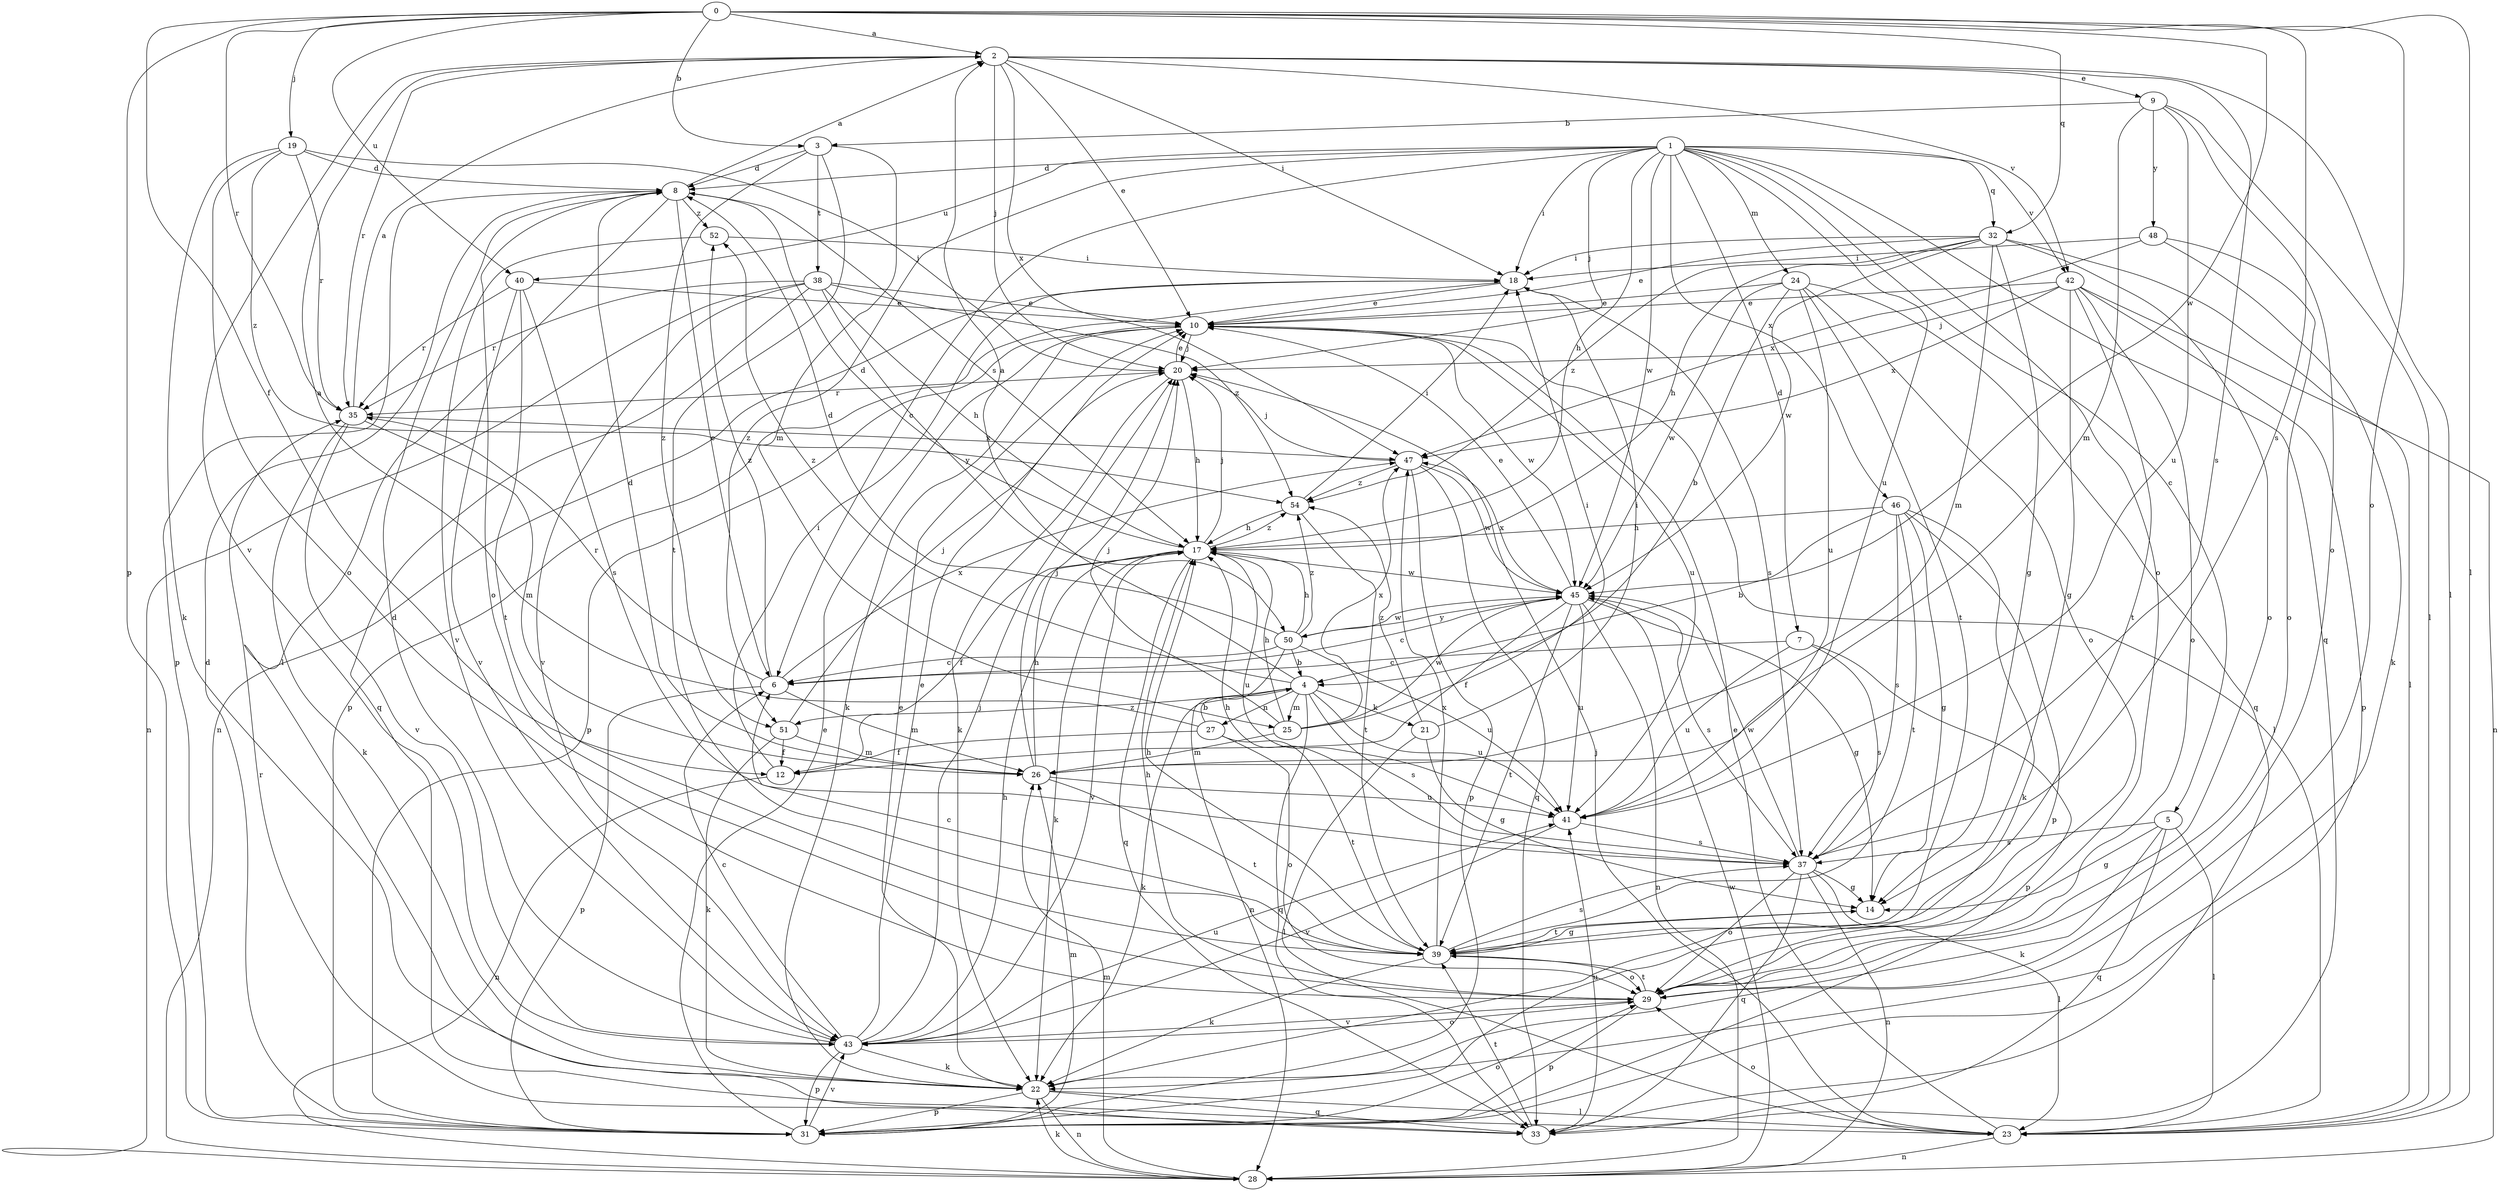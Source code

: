 strict digraph  {
0;
1;
2;
3;
4;
5;
6;
7;
8;
9;
10;
12;
14;
17;
18;
19;
20;
21;
22;
23;
24;
25;
26;
27;
28;
29;
31;
32;
33;
35;
37;
38;
39;
40;
41;
42;
43;
45;
46;
47;
48;
50;
51;
52;
54;
0 -> 2  [label=a];
0 -> 3  [label=b];
0 -> 12  [label=f];
0 -> 19  [label=j];
0 -> 23  [label=l];
0 -> 29  [label=o];
0 -> 31  [label=p];
0 -> 32  [label=q];
0 -> 35  [label=r];
0 -> 37  [label=s];
0 -> 40  [label=u];
0 -> 45  [label=w];
1 -> 5  [label=c];
1 -> 6  [label=c];
1 -> 7  [label=d];
1 -> 8  [label=d];
1 -> 17  [label=h];
1 -> 18  [label=i];
1 -> 20  [label=j];
1 -> 24  [label=m];
1 -> 29  [label=o];
1 -> 32  [label=q];
1 -> 33  [label=q];
1 -> 40  [label=u];
1 -> 41  [label=u];
1 -> 42  [label=v];
1 -> 45  [label=w];
1 -> 46  [label=x];
1 -> 51  [label=z];
2 -> 9  [label=e];
2 -> 10  [label=e];
2 -> 18  [label=i];
2 -> 20  [label=j];
2 -> 23  [label=l];
2 -> 35  [label=r];
2 -> 37  [label=s];
2 -> 42  [label=v];
2 -> 43  [label=v];
2 -> 47  [label=x];
3 -> 8  [label=d];
3 -> 25  [label=m];
3 -> 38  [label=t];
3 -> 39  [label=t];
3 -> 51  [label=z];
4 -> 2  [label=a];
4 -> 21  [label=k];
4 -> 22  [label=k];
4 -> 25  [label=m];
4 -> 27  [label=n];
4 -> 33  [label=q];
4 -> 37  [label=s];
4 -> 41  [label=u];
4 -> 51  [label=z];
4 -> 52  [label=z];
5 -> 14  [label=g];
5 -> 22  [label=k];
5 -> 23  [label=l];
5 -> 33  [label=q];
5 -> 37  [label=s];
6 -> 26  [label=m];
6 -> 31  [label=p];
6 -> 35  [label=r];
6 -> 47  [label=x];
6 -> 52  [label=z];
7 -> 6  [label=c];
7 -> 31  [label=p];
7 -> 37  [label=s];
7 -> 41  [label=u];
8 -> 2  [label=a];
8 -> 6  [label=c];
8 -> 23  [label=l];
8 -> 29  [label=o];
8 -> 31  [label=p];
8 -> 52  [label=z];
8 -> 17  [label=s];
9 -> 3  [label=b];
9 -> 23  [label=l];
9 -> 26  [label=m];
9 -> 29  [label=o];
9 -> 41  [label=u];
9 -> 48  [label=y];
10 -> 20  [label=j];
10 -> 22  [label=k];
10 -> 23  [label=l];
10 -> 31  [label=p];
10 -> 41  [label=u];
10 -> 45  [label=w];
12 -> 18  [label=i];
12 -> 28  [label=n];
14 -> 39  [label=t];
17 -> 8  [label=d];
17 -> 12  [label=f];
17 -> 20  [label=j];
17 -> 22  [label=k];
17 -> 33  [label=q];
17 -> 41  [label=u];
17 -> 43  [label=v];
17 -> 45  [label=w];
17 -> 54  [label=z];
18 -> 10  [label=e];
18 -> 28  [label=n];
18 -> 31  [label=p];
18 -> 37  [label=s];
19 -> 8  [label=d];
19 -> 20  [label=j];
19 -> 22  [label=k];
19 -> 29  [label=o];
19 -> 35  [label=r];
19 -> 54  [label=z];
20 -> 10  [label=e];
20 -> 17  [label=h];
20 -> 22  [label=k];
20 -> 35  [label=r];
21 -> 14  [label=g];
21 -> 18  [label=i];
21 -> 23  [label=l];
21 -> 54  [label=z];
22 -> 10  [label=e];
22 -> 23  [label=l];
22 -> 28  [label=n];
22 -> 31  [label=p];
22 -> 33  [label=q];
23 -> 10  [label=e];
23 -> 20  [label=j];
23 -> 28  [label=n];
23 -> 29  [label=o];
24 -> 4  [label=b];
24 -> 10  [label=e];
24 -> 29  [label=o];
24 -> 33  [label=q];
24 -> 39  [label=t];
24 -> 41  [label=u];
24 -> 45  [label=w];
25 -> 17  [label=h];
25 -> 18  [label=i];
25 -> 20  [label=j];
25 -> 26  [label=m];
25 -> 45  [label=w];
25 -> 47  [label=x];
26 -> 8  [label=d];
26 -> 17  [label=h];
26 -> 20  [label=j];
26 -> 39  [label=t];
26 -> 41  [label=u];
27 -> 2  [label=a];
27 -> 4  [label=b];
27 -> 12  [label=f];
27 -> 29  [label=o];
27 -> 39  [label=t];
28 -> 22  [label=k];
28 -> 26  [label=m];
28 -> 45  [label=w];
29 -> 17  [label=h];
29 -> 31  [label=p];
29 -> 39  [label=t];
29 -> 43  [label=v];
31 -> 8  [label=d];
31 -> 10  [label=e];
31 -> 26  [label=m];
31 -> 29  [label=o];
31 -> 43  [label=v];
32 -> 10  [label=e];
32 -> 14  [label=g];
32 -> 17  [label=h];
32 -> 18  [label=i];
32 -> 23  [label=l];
32 -> 26  [label=m];
32 -> 29  [label=o];
32 -> 45  [label=w];
32 -> 54  [label=z];
33 -> 35  [label=r];
33 -> 39  [label=t];
33 -> 41  [label=u];
35 -> 2  [label=a];
35 -> 22  [label=k];
35 -> 26  [label=m];
35 -> 43  [label=v];
35 -> 47  [label=x];
37 -> 14  [label=g];
37 -> 17  [label=h];
37 -> 23  [label=l];
37 -> 28  [label=n];
37 -> 29  [label=o];
37 -> 33  [label=q];
37 -> 45  [label=w];
38 -> 10  [label=e];
38 -> 17  [label=h];
38 -> 28  [label=n];
38 -> 33  [label=q];
38 -> 35  [label=r];
38 -> 43  [label=v];
38 -> 50  [label=y];
38 -> 54  [label=z];
39 -> 6  [label=c];
39 -> 14  [label=g];
39 -> 17  [label=h];
39 -> 22  [label=k];
39 -> 29  [label=o];
39 -> 37  [label=s];
39 -> 47  [label=x];
40 -> 10  [label=e];
40 -> 35  [label=r];
40 -> 37  [label=s];
40 -> 39  [label=t];
40 -> 43  [label=v];
41 -> 37  [label=s];
41 -> 43  [label=v];
42 -> 10  [label=e];
42 -> 14  [label=g];
42 -> 20  [label=j];
42 -> 28  [label=n];
42 -> 29  [label=o];
42 -> 31  [label=p];
42 -> 39  [label=t];
42 -> 47  [label=x];
43 -> 6  [label=c];
43 -> 8  [label=d];
43 -> 10  [label=e];
43 -> 17  [label=h];
43 -> 20  [label=j];
43 -> 22  [label=k];
43 -> 29  [label=o];
43 -> 31  [label=p];
43 -> 41  [label=u];
45 -> 6  [label=c];
45 -> 10  [label=e];
45 -> 12  [label=f];
45 -> 14  [label=g];
45 -> 28  [label=n];
45 -> 37  [label=s];
45 -> 39  [label=t];
45 -> 41  [label=u];
45 -> 47  [label=x];
45 -> 50  [label=y];
46 -> 4  [label=b];
46 -> 14  [label=g];
46 -> 17  [label=h];
46 -> 22  [label=k];
46 -> 31  [label=p];
46 -> 37  [label=s];
46 -> 39  [label=t];
47 -> 20  [label=j];
47 -> 31  [label=p];
47 -> 33  [label=q];
47 -> 45  [label=w];
47 -> 54  [label=z];
48 -> 18  [label=i];
48 -> 22  [label=k];
48 -> 29  [label=o];
48 -> 47  [label=x];
50 -> 4  [label=b];
50 -> 6  [label=c];
50 -> 8  [label=d];
50 -> 17  [label=h];
50 -> 28  [label=n];
50 -> 41  [label=u];
50 -> 45  [label=w];
50 -> 54  [label=z];
51 -> 12  [label=f];
51 -> 20  [label=j];
51 -> 22  [label=k];
51 -> 26  [label=m];
52 -> 18  [label=i];
52 -> 43  [label=v];
54 -> 17  [label=h];
54 -> 18  [label=i];
54 -> 39  [label=t];
}

